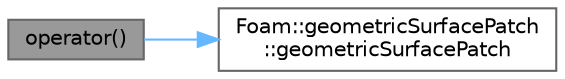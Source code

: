 digraph "operator()"
{
 // LATEX_PDF_SIZE
  bgcolor="transparent";
  edge [fontname=Helvetica,fontsize=10,labelfontname=Helvetica,labelfontsize=10];
  node [fontname=Helvetica,fontsize=10,shape=box,height=0.2,width=0.4];
  rankdir="LR";
  Node1 [id="Node000001",label="operator()",height=0.2,width=0.4,color="gray40", fillcolor="grey60", style="filled", fontcolor="black",tooltip=" "];
  Node1 -> Node2 [id="edge1_Node000001_Node000002",color="steelblue1",style="solid",tooltip=" "];
  Node2 [id="Node000002",label="Foam::geometricSurfacePatch\l::geometricSurfacePatch",height=0.2,width=0.4,color="grey40", fillcolor="white", style="filled",URL="$classFoam_1_1geometricSurfacePatch.html#a20f8ace91c5ce05924f84de8f3a8f6e9",tooltip=" "];
}

